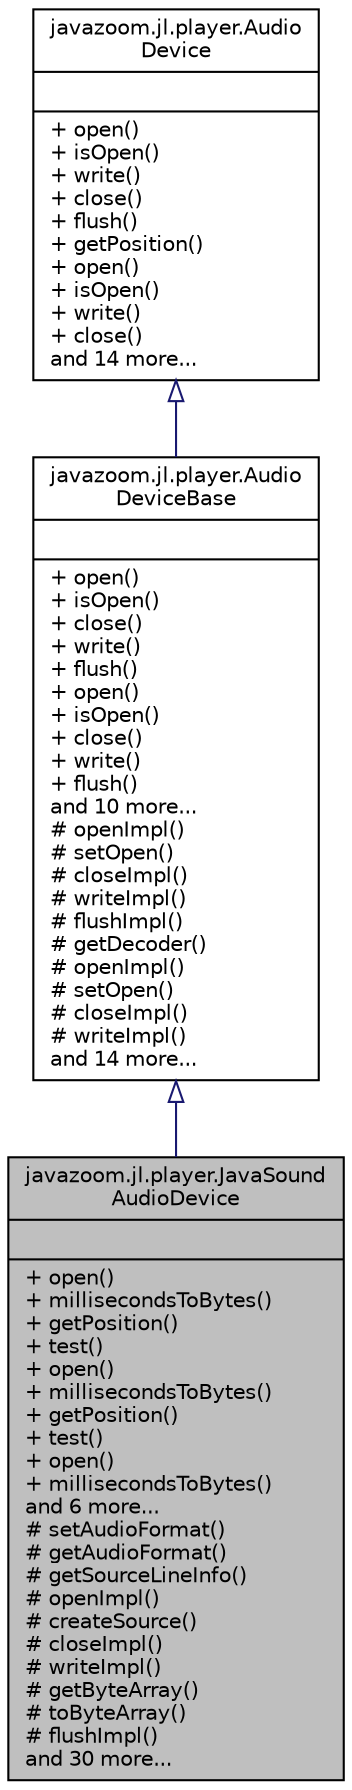 digraph "javazoom.jl.player.JavaSoundAudioDevice"
{
 // LATEX_PDF_SIZE
  edge [fontname="Helvetica",fontsize="10",labelfontname="Helvetica",labelfontsize="10"];
  node [fontname="Helvetica",fontsize="10",shape=record];
  Node1 [label="{javazoom.jl.player.JavaSound\lAudioDevice\n||+ open()\l+ millisecondsToBytes()\l+ getPosition()\l+ test()\l+ open()\l+ millisecondsToBytes()\l+ getPosition()\l+ test()\l+ open()\l+ millisecondsToBytes()\land 6 more...\l# setAudioFormat()\l# getAudioFormat()\l# getSourceLineInfo()\l# openImpl()\l# createSource()\l# closeImpl()\l# writeImpl()\l# getByteArray()\l# toByteArray()\l# flushImpl()\land 30 more...\l}",height=0.2,width=0.4,color="black", fillcolor="grey75", style="filled", fontcolor="black",tooltip=" "];
  Node2 -> Node1 [dir="back",color="midnightblue",fontsize="10",style="solid",arrowtail="onormal"];
  Node2 [label="{javazoom.jl.player.Audio\lDeviceBase\n||+ open()\l+ isOpen()\l+ close()\l+ write()\l+ flush()\l+ open()\l+ isOpen()\l+ close()\l+ write()\l+ flush()\land 10 more...\l# openImpl()\l# setOpen()\l# closeImpl()\l# writeImpl()\l# flushImpl()\l# getDecoder()\l# openImpl()\l# setOpen()\l# closeImpl()\l# writeImpl()\land 14 more...\l}",height=0.2,width=0.4,color="black", fillcolor="white", style="filled",URL="$classjavazoom_1_1jl_1_1player_1_1_audio_device_base.html",tooltip=" "];
  Node3 -> Node2 [dir="back",color="midnightblue",fontsize="10",style="solid",arrowtail="onormal"];
  Node3 [label="{javazoom.jl.player.Audio\lDevice\n||+ open()\l+ isOpen()\l+ write()\l+ close()\l+ flush()\l+ getPosition()\l+ open()\l+ isOpen()\l+ write()\l+ close()\land 14 more...\l}",height=0.2,width=0.4,color="black", fillcolor="white", style="filled",URL="$interfacejavazoom_1_1jl_1_1player_1_1_audio_device.html",tooltip=" "];
}
